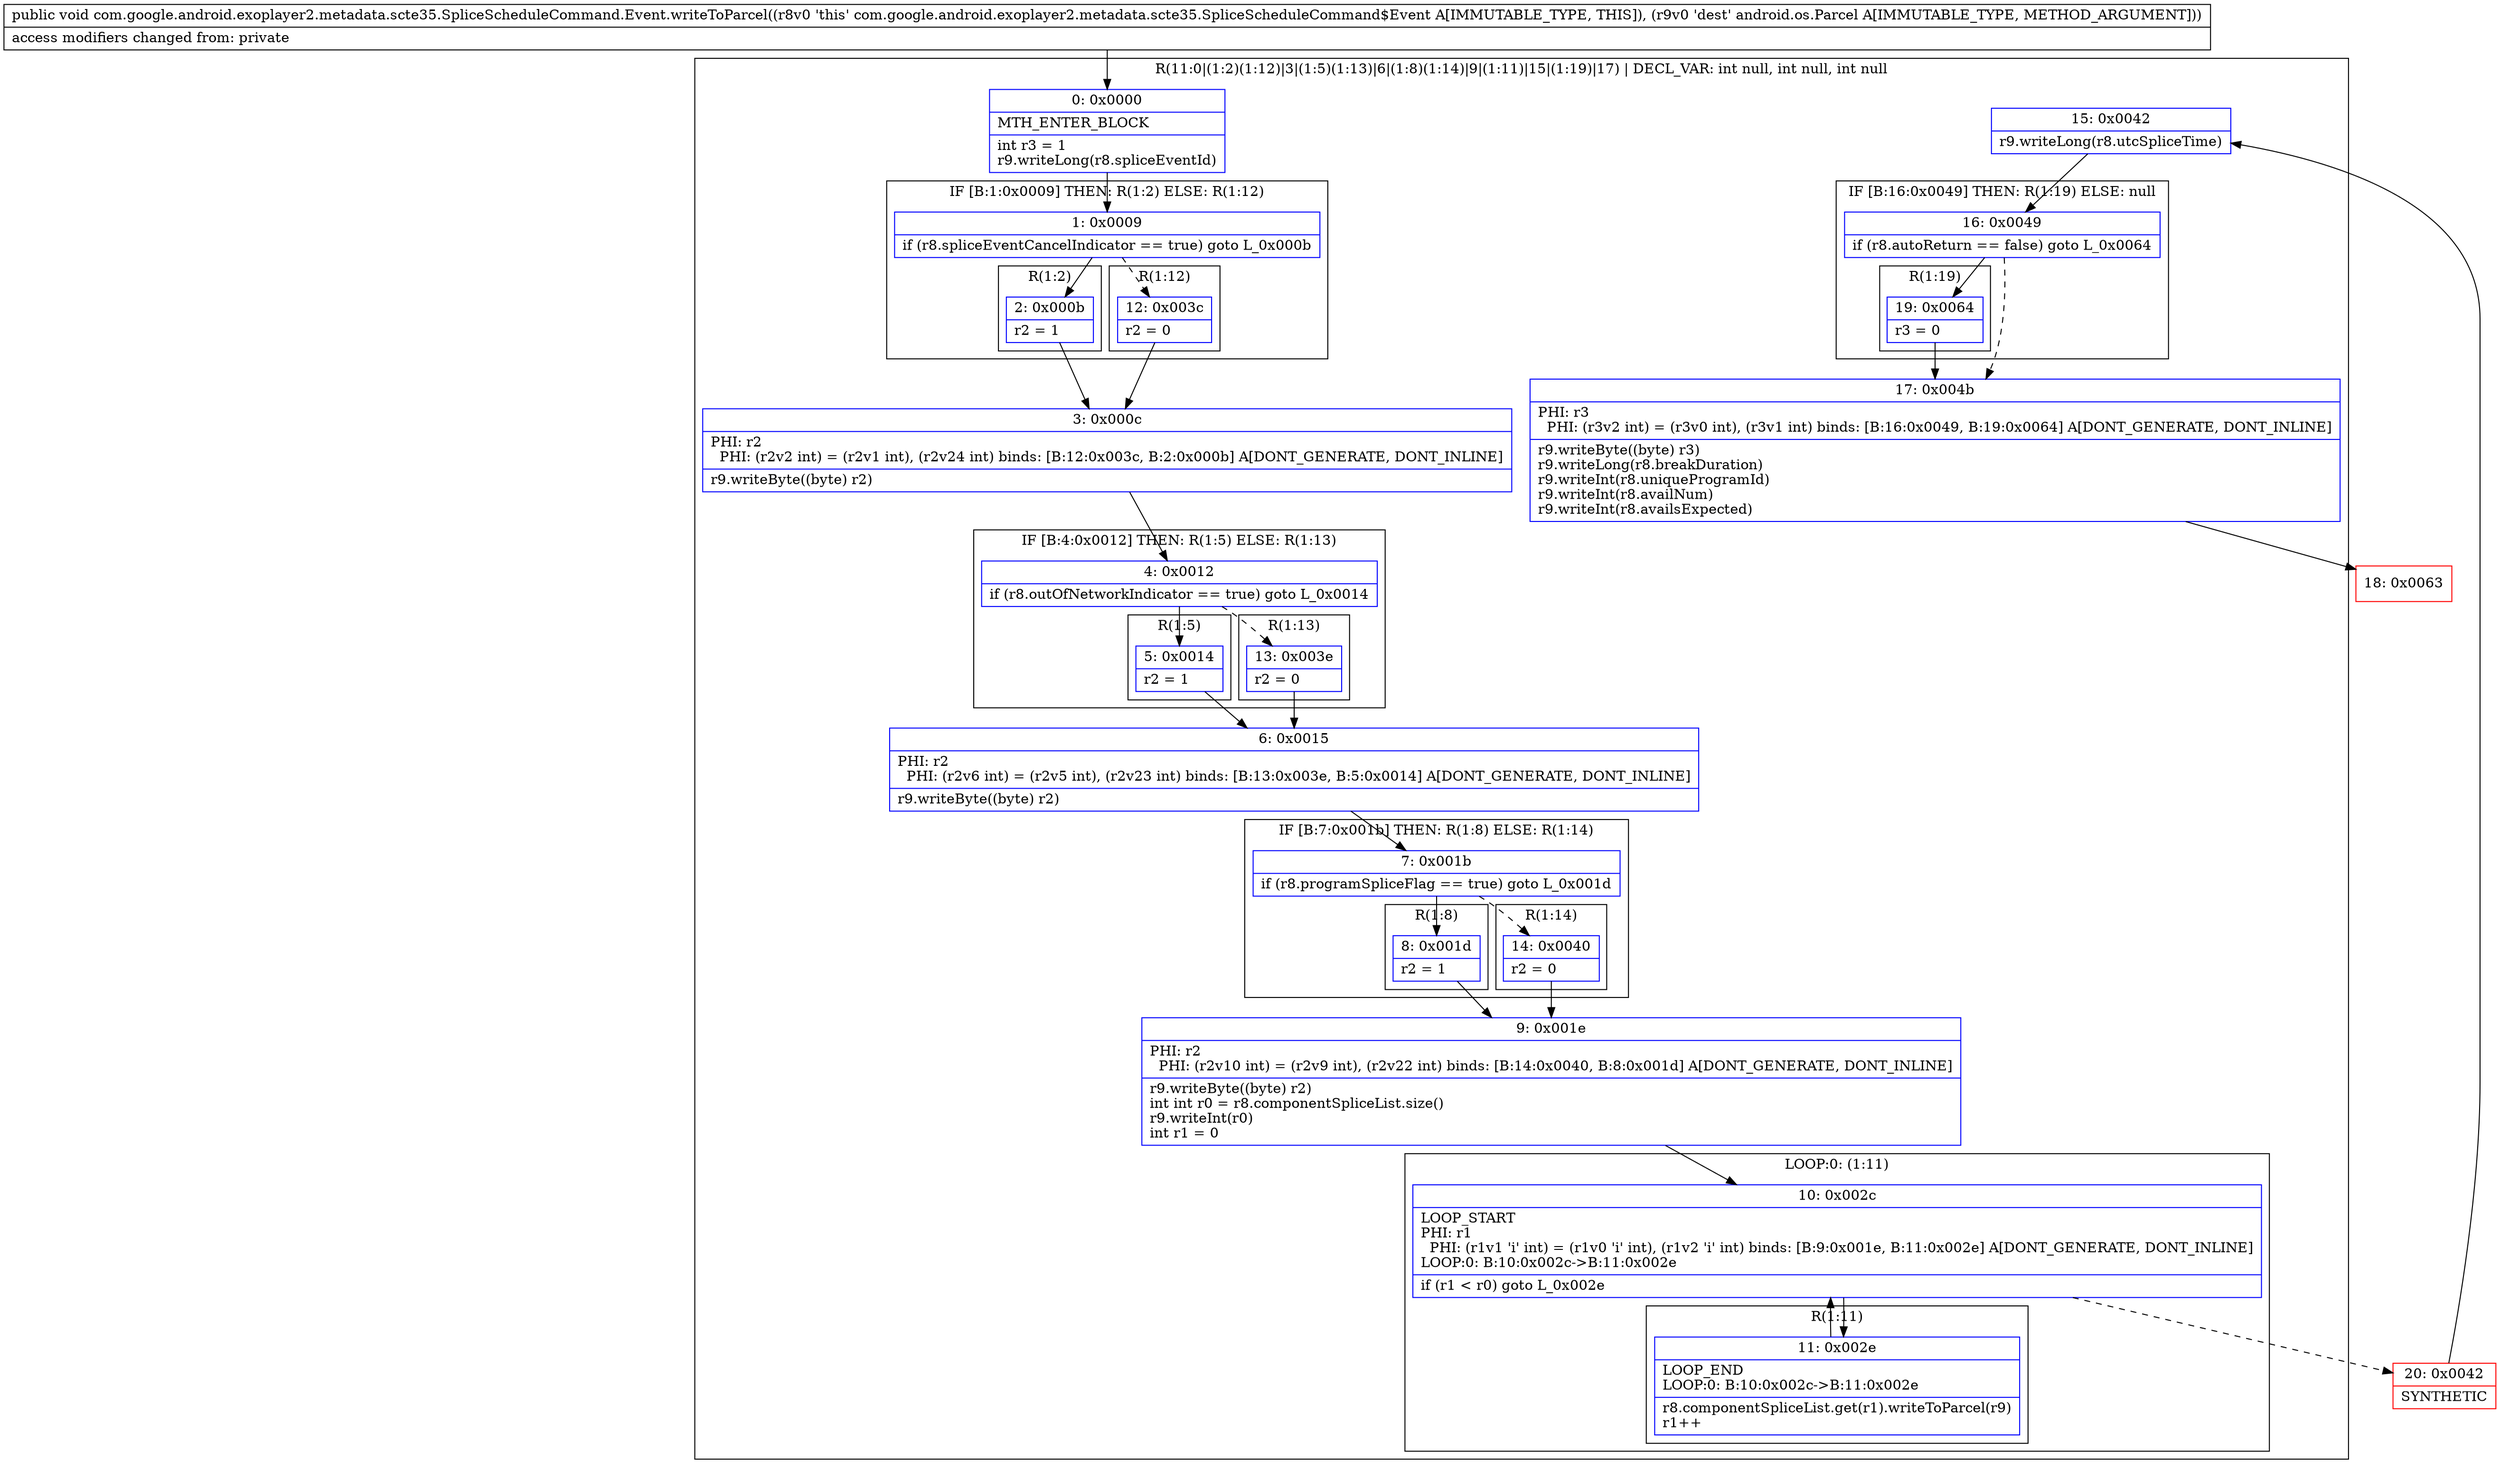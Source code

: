 digraph "CFG forcom.google.android.exoplayer2.metadata.scte35.SpliceScheduleCommand.Event.writeToParcel(Landroid\/os\/Parcel;)V" {
subgraph cluster_Region_1193191922 {
label = "R(11:0|(1:2)(1:12)|3|(1:5)(1:13)|6|(1:8)(1:14)|9|(1:11)|15|(1:19)|17) | DECL_VAR: int null, int null, int null\l";
node [shape=record,color=blue];
Node_0 [shape=record,label="{0\:\ 0x0000|MTH_ENTER_BLOCK\l|int r3 = 1\lr9.writeLong(r8.spliceEventId)\l}"];
subgraph cluster_IfRegion_1713408514 {
label = "IF [B:1:0x0009] THEN: R(1:2) ELSE: R(1:12)";
node [shape=record,color=blue];
Node_1 [shape=record,label="{1\:\ 0x0009|if (r8.spliceEventCancelIndicator == true) goto L_0x000b\l}"];
subgraph cluster_Region_602887943 {
label = "R(1:2)";
node [shape=record,color=blue];
Node_2 [shape=record,label="{2\:\ 0x000b|r2 = 1\l}"];
}
subgraph cluster_Region_1624166469 {
label = "R(1:12)";
node [shape=record,color=blue];
Node_12 [shape=record,label="{12\:\ 0x003c|r2 = 0\l}"];
}
}
Node_3 [shape=record,label="{3\:\ 0x000c|PHI: r2 \l  PHI: (r2v2 int) = (r2v1 int), (r2v24 int) binds: [B:12:0x003c, B:2:0x000b] A[DONT_GENERATE, DONT_INLINE]\l|r9.writeByte((byte) r2)\l}"];
subgraph cluster_IfRegion_1243357891 {
label = "IF [B:4:0x0012] THEN: R(1:5) ELSE: R(1:13)";
node [shape=record,color=blue];
Node_4 [shape=record,label="{4\:\ 0x0012|if (r8.outOfNetworkIndicator == true) goto L_0x0014\l}"];
subgraph cluster_Region_1417959551 {
label = "R(1:5)";
node [shape=record,color=blue];
Node_5 [shape=record,label="{5\:\ 0x0014|r2 = 1\l}"];
}
subgraph cluster_Region_286014385 {
label = "R(1:13)";
node [shape=record,color=blue];
Node_13 [shape=record,label="{13\:\ 0x003e|r2 = 0\l}"];
}
}
Node_6 [shape=record,label="{6\:\ 0x0015|PHI: r2 \l  PHI: (r2v6 int) = (r2v5 int), (r2v23 int) binds: [B:13:0x003e, B:5:0x0014] A[DONT_GENERATE, DONT_INLINE]\l|r9.writeByte((byte) r2)\l}"];
subgraph cluster_IfRegion_1181837145 {
label = "IF [B:7:0x001b] THEN: R(1:8) ELSE: R(1:14)";
node [shape=record,color=blue];
Node_7 [shape=record,label="{7\:\ 0x001b|if (r8.programSpliceFlag == true) goto L_0x001d\l}"];
subgraph cluster_Region_458278513 {
label = "R(1:8)";
node [shape=record,color=blue];
Node_8 [shape=record,label="{8\:\ 0x001d|r2 = 1\l}"];
}
subgraph cluster_Region_1113519698 {
label = "R(1:14)";
node [shape=record,color=blue];
Node_14 [shape=record,label="{14\:\ 0x0040|r2 = 0\l}"];
}
}
Node_9 [shape=record,label="{9\:\ 0x001e|PHI: r2 \l  PHI: (r2v10 int) = (r2v9 int), (r2v22 int) binds: [B:14:0x0040, B:8:0x001d] A[DONT_GENERATE, DONT_INLINE]\l|r9.writeByte((byte) r2)\lint int r0 = r8.componentSpliceList.size()\lr9.writeInt(r0)\lint r1 = 0\l}"];
subgraph cluster_LoopRegion_1802610457 {
label = "LOOP:0: (1:11)";
node [shape=record,color=blue];
Node_10 [shape=record,label="{10\:\ 0x002c|LOOP_START\lPHI: r1 \l  PHI: (r1v1 'i' int) = (r1v0 'i' int), (r1v2 'i' int) binds: [B:9:0x001e, B:11:0x002e] A[DONT_GENERATE, DONT_INLINE]\lLOOP:0: B:10:0x002c\-\>B:11:0x002e\l|if (r1 \< r0) goto L_0x002e\l}"];
subgraph cluster_Region_499146152 {
label = "R(1:11)";
node [shape=record,color=blue];
Node_11 [shape=record,label="{11\:\ 0x002e|LOOP_END\lLOOP:0: B:10:0x002c\-\>B:11:0x002e\l|r8.componentSpliceList.get(r1).writeToParcel(r9)\lr1++\l}"];
}
}
Node_15 [shape=record,label="{15\:\ 0x0042|r9.writeLong(r8.utcSpliceTime)\l}"];
subgraph cluster_IfRegion_1554670937 {
label = "IF [B:16:0x0049] THEN: R(1:19) ELSE: null";
node [shape=record,color=blue];
Node_16 [shape=record,label="{16\:\ 0x0049|if (r8.autoReturn == false) goto L_0x0064\l}"];
subgraph cluster_Region_1022305363 {
label = "R(1:19)";
node [shape=record,color=blue];
Node_19 [shape=record,label="{19\:\ 0x0064|r3 = 0\l}"];
}
}
Node_17 [shape=record,label="{17\:\ 0x004b|PHI: r3 \l  PHI: (r3v2 int) = (r3v0 int), (r3v1 int) binds: [B:16:0x0049, B:19:0x0064] A[DONT_GENERATE, DONT_INLINE]\l|r9.writeByte((byte) r3)\lr9.writeLong(r8.breakDuration)\lr9.writeInt(r8.uniqueProgramId)\lr9.writeInt(r8.availNum)\lr9.writeInt(r8.availsExpected)\l}"];
}
Node_18 [shape=record,color=red,label="{18\:\ 0x0063}"];
Node_20 [shape=record,color=red,label="{20\:\ 0x0042|SYNTHETIC\l}"];
MethodNode[shape=record,label="{public void com.google.android.exoplayer2.metadata.scte35.SpliceScheduleCommand.Event.writeToParcel((r8v0 'this' com.google.android.exoplayer2.metadata.scte35.SpliceScheduleCommand$Event A[IMMUTABLE_TYPE, THIS]), (r9v0 'dest' android.os.Parcel A[IMMUTABLE_TYPE, METHOD_ARGUMENT]))  | access modifiers changed from: private\l}"];
MethodNode -> Node_0;
Node_0 -> Node_1;
Node_1 -> Node_2;
Node_1 -> Node_12[style=dashed];
Node_2 -> Node_3;
Node_12 -> Node_3;
Node_3 -> Node_4;
Node_4 -> Node_5;
Node_4 -> Node_13[style=dashed];
Node_5 -> Node_6;
Node_13 -> Node_6;
Node_6 -> Node_7;
Node_7 -> Node_8;
Node_7 -> Node_14[style=dashed];
Node_8 -> Node_9;
Node_14 -> Node_9;
Node_9 -> Node_10;
Node_10 -> Node_11;
Node_10 -> Node_20[style=dashed];
Node_11 -> Node_10;
Node_15 -> Node_16;
Node_16 -> Node_17[style=dashed];
Node_16 -> Node_19;
Node_19 -> Node_17;
Node_17 -> Node_18;
Node_20 -> Node_15;
}

